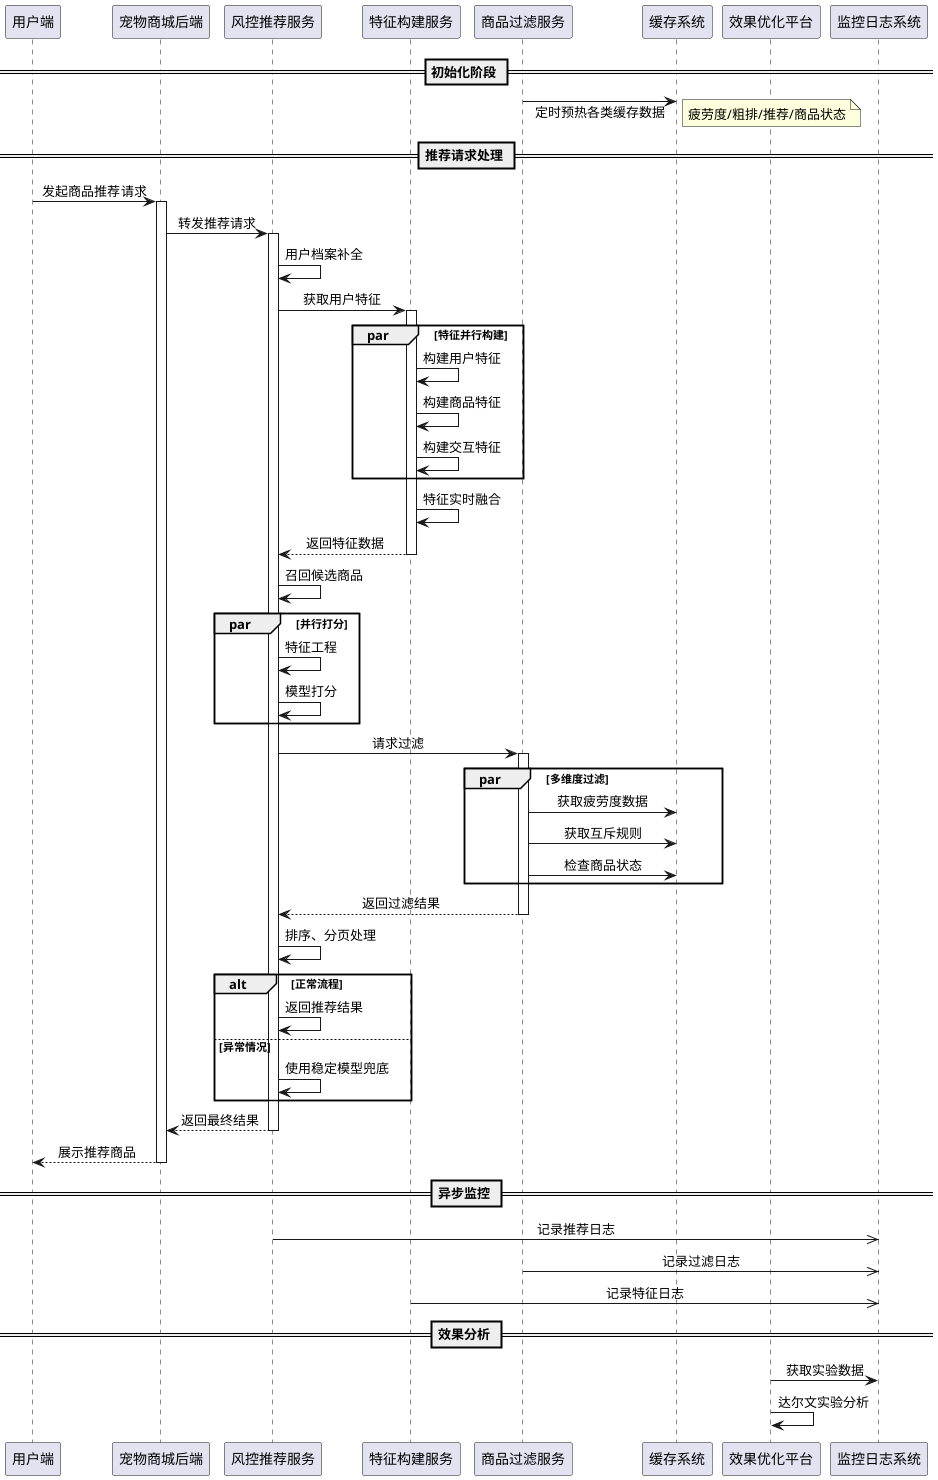 @startuml
skinparam sequenceMessageAlign center
skinparam responseMessageBelowArrow true

participant "用户端" as Client
participant "宠物商城后端" as Backend
participant "风控推荐服务" as RecSys
participant "特征构建服务" as Feature
participant "商品过滤服务" as Filter
participant "缓存系统" as Cache
participant "效果优化平台" as ABTest
participant "监控日志系统" as Monitor

== 初始化阶段 ==
Cache <- Filter: 定时预热各类缓存数据
note right: 疲劳度/粗排/推荐/商品状态

== 推荐请求处理 ==
Client -> Backend: 发起商品推荐请求
activate Backend

Backend -> RecSys: 转发推荐请求
activate RecSys

RecSys -> RecSys: 用户档案补全
RecSys -> Feature: 获取用户特征
activate Feature

par 特征并行构建
    Feature -> Feature: 构建用户特征
    Feature -> Feature: 构建商品特征
    Feature -> Feature: 构建交互特征
end

Feature -> Feature: 特征实时融合
Feature --> RecSys: 返回特征数据
deactivate Feature

RecSys -> RecSys: 召回候选商品

par 并行打分
    RecSys -> RecSys: 特征工程
    RecSys -> RecSys: 模型打分
end

RecSys -> Filter: 请求过滤
activate Filter

par 多维度过滤
    Filter -> Cache: 获取疲劳度数据
    Filter -> Cache: 获取互斥规则
    Filter -> Cache: 检查商品状态
end

Filter --> RecSys: 返回过滤结果
deactivate Filter

RecSys -> RecSys: 排序、分页处理

alt 正常流程
    RecSys -> RecSys: 返回推荐结果
else 异常情况
    RecSys -> RecSys: 使用稳定模型兜底
end

RecSys --> Backend: 返回最终结果
deactivate RecSys

Backend --> Client: 展示推荐商品
deactivate Backend

== 异步监控 ==
RecSys ->> Monitor: 记录推荐日志
Filter ->> Monitor: 记录过滤日志
Feature ->> Monitor: 记录特征日志

== 效果分析 ==
ABTest -> Monitor: 获取实验数据
ABTest -> ABTest: 达尔文实验分析
@enduml
